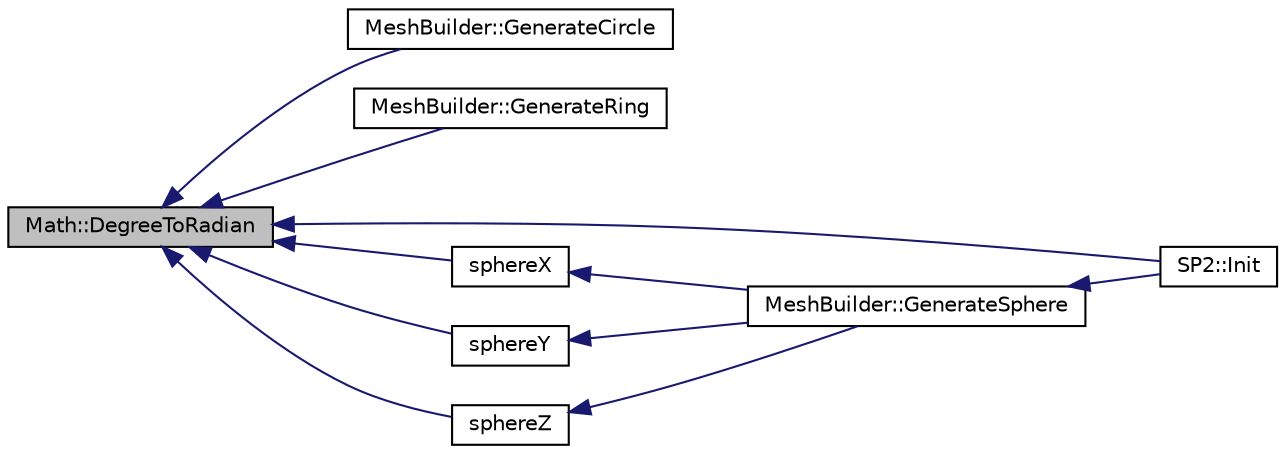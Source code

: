 digraph "Math::DegreeToRadian"
{
  bgcolor="transparent";
  edge [fontname="Helvetica",fontsize="10",labelfontname="Helvetica",labelfontsize="10"];
  node [fontname="Helvetica",fontsize="10",shape=record];
  rankdir="LR";
  Node1 [label="Math::DegreeToRadian",height=0.2,width=0.4,color="black", fillcolor="grey75", style="filled", fontcolor="black"];
  Node1 -> Node2 [dir="back",color="midnightblue",fontsize="10",style="solid",fontname="Helvetica"];
  Node2 [label="MeshBuilder::GenerateCircle",height=0.2,width=0.4,color="black",URL="$classMeshBuilder.html#a20530751b058f7126cc95f5484f38d30"];
  Node1 -> Node3 [dir="back",color="midnightblue",fontsize="10",style="solid",fontname="Helvetica"];
  Node3 [label="MeshBuilder::GenerateRing",height=0.2,width=0.4,color="black",URL="$classMeshBuilder.html#a15ade635155461c2a795dac85993c10c"];
  Node1 -> Node4 [dir="back",color="midnightblue",fontsize="10",style="solid",fontname="Helvetica"];
  Node4 [label="SP2::Init",height=0.2,width=0.4,color="black",URL="$classSP2.html#a8669c489b6a968f367a4610b254ac992"];
  Node1 -> Node5 [dir="back",color="midnightblue",fontsize="10",style="solid",fontname="Helvetica"];
  Node5 [label="sphereX",height=0.2,width=0.4,color="black",URL="$MeshBuilder_8cpp.html#a42b85724173510abff8489cfe7806c3f"];
  Node5 -> Node6 [dir="back",color="midnightblue",fontsize="10",style="solid",fontname="Helvetica"];
  Node6 [label="MeshBuilder::GenerateSphere",height=0.2,width=0.4,color="black",URL="$classMeshBuilder.html#a10f627b0355a031b42d0337e95d2af56"];
  Node6 -> Node4 [dir="back",color="midnightblue",fontsize="10",style="solid",fontname="Helvetica"];
  Node1 -> Node7 [dir="back",color="midnightblue",fontsize="10",style="solid",fontname="Helvetica"];
  Node7 [label="sphereY",height=0.2,width=0.4,color="black",URL="$MeshBuilder_8cpp.html#aca2515071d8156673cfaa4b54ae0a558"];
  Node7 -> Node6 [dir="back",color="midnightblue",fontsize="10",style="solid",fontname="Helvetica"];
  Node1 -> Node8 [dir="back",color="midnightblue",fontsize="10",style="solid",fontname="Helvetica"];
  Node8 [label="sphereZ",height=0.2,width=0.4,color="black",URL="$MeshBuilder_8cpp.html#ad611a1f30697cb26b310c16a493d8c4f"];
  Node8 -> Node6 [dir="back",color="midnightblue",fontsize="10",style="solid",fontname="Helvetica"];
}
